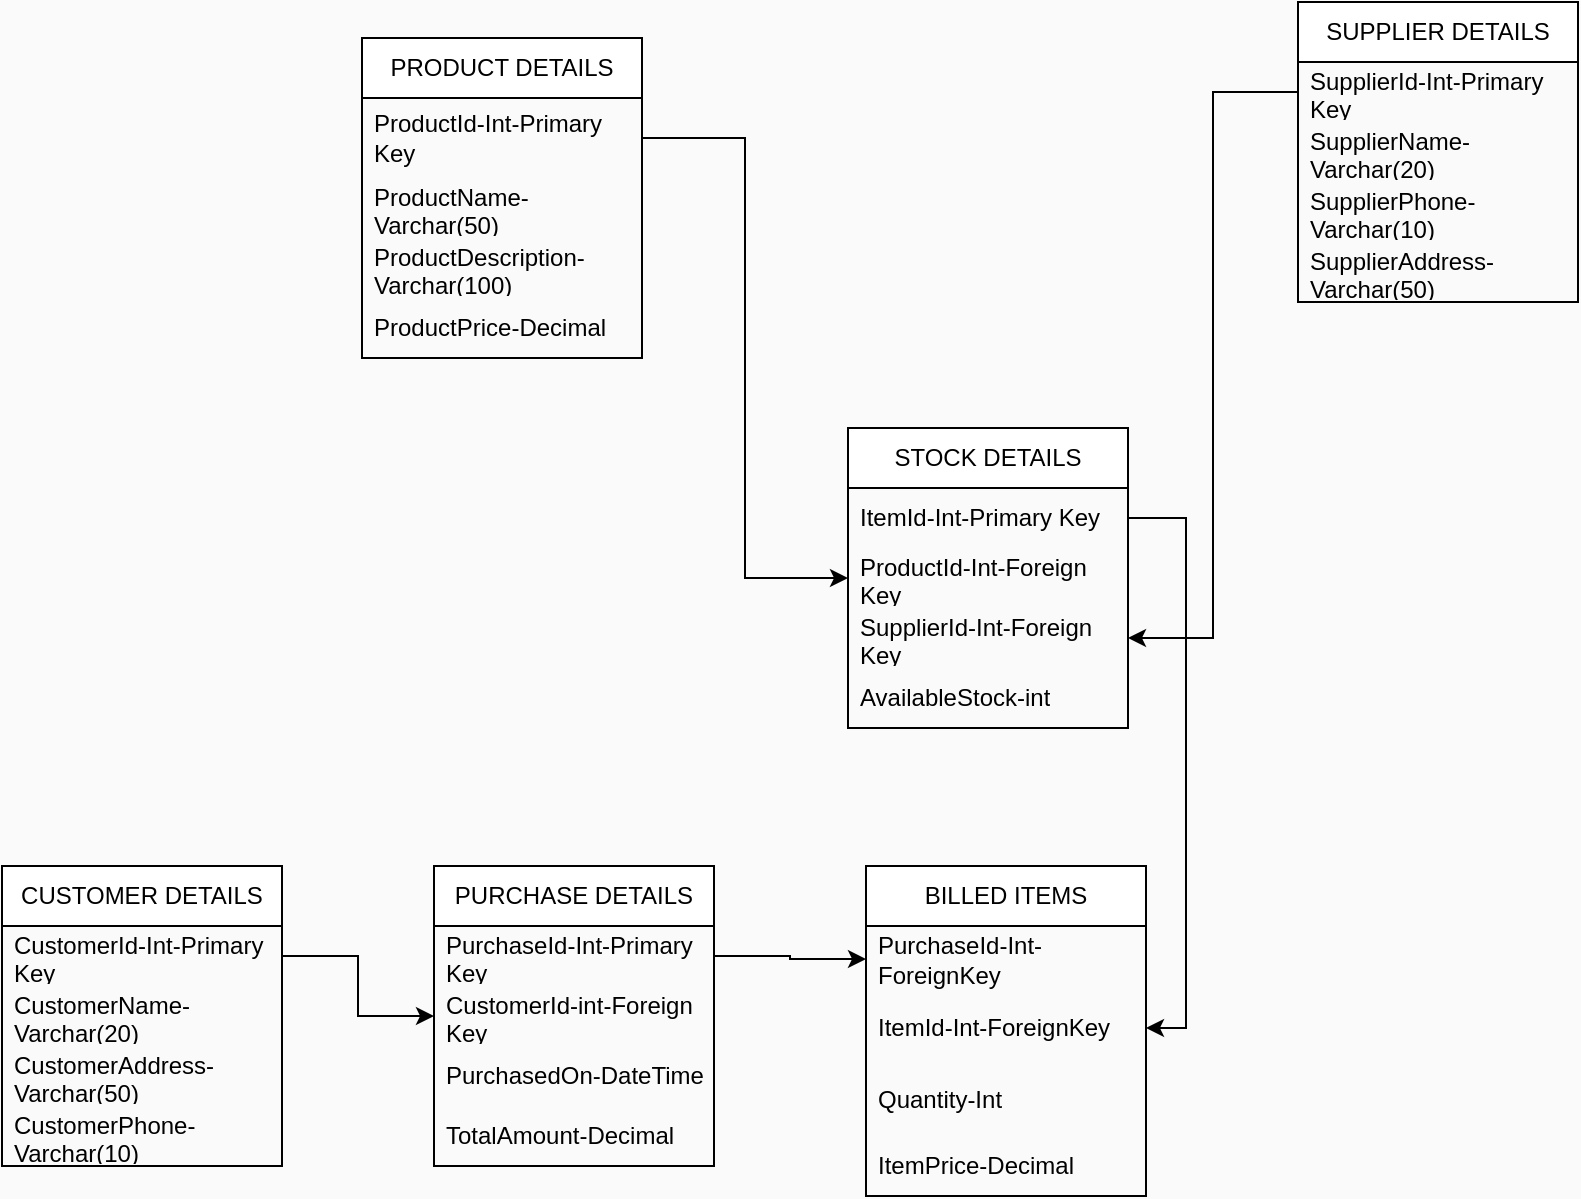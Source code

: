<mxfile version="24.3.1" type="device">
  <diagram name="Page-1" id="U4K2EVnBRlRW_GpABIXR">
    <mxGraphModel dx="1984" dy="1746" grid="1" gridSize="9" guides="1" tooltips="1" connect="1" arrows="1" fold="1" page="1" pageScale="1" pageWidth="850" pageHeight="1100" background="#fafafa" math="0" shadow="0">
      <root>
        <mxCell id="0" />
        <mxCell id="1" parent="0" />
        <mxCell id="Y06S6OtJI9VlS8_aOR3e-55" value="PRODUCT DETAILS" style="swimlane;fontStyle=0;childLayout=stackLayout;horizontal=1;startSize=30;horizontalStack=0;resizeParent=1;resizeParentMax=0;resizeLast=0;collapsible=1;marginBottom=0;whiteSpace=wrap;html=1;" vertex="1" parent="1">
          <mxGeometry x="162" y="-135" width="140" height="160" as="geometry" />
        </mxCell>
        <mxCell id="Y06S6OtJI9VlS8_aOR3e-56" value="ProductId-Int-Primary Key" style="text;strokeColor=none;fillColor=none;align=left;verticalAlign=middle;spacingLeft=4;spacingRight=4;overflow=hidden;points=[[0,0.5],[1,0.5]];portConstraint=eastwest;rotatable=0;whiteSpace=wrap;html=1;" vertex="1" parent="Y06S6OtJI9VlS8_aOR3e-55">
          <mxGeometry y="30" width="140" height="40" as="geometry" />
        </mxCell>
        <mxCell id="Y06S6OtJI9VlS8_aOR3e-57" value="ProductName-Varchar(50)" style="text;strokeColor=none;fillColor=none;align=left;verticalAlign=middle;spacingLeft=4;spacingRight=4;overflow=hidden;points=[[0,0.5],[1,0.5]];portConstraint=eastwest;rotatable=0;whiteSpace=wrap;html=1;" vertex="1" parent="Y06S6OtJI9VlS8_aOR3e-55">
          <mxGeometry y="70" width="140" height="30" as="geometry" />
        </mxCell>
        <mxCell id="Y06S6OtJI9VlS8_aOR3e-58" value="ProductDescription-Varchar(100)" style="text;strokeColor=none;fillColor=none;align=left;verticalAlign=middle;spacingLeft=4;spacingRight=4;overflow=hidden;points=[[0,0.5],[1,0.5]];portConstraint=eastwest;rotatable=0;whiteSpace=wrap;html=1;" vertex="1" parent="Y06S6OtJI9VlS8_aOR3e-55">
          <mxGeometry y="100" width="140" height="30" as="geometry" />
        </mxCell>
        <mxCell id="Y06S6OtJI9VlS8_aOR3e-89" value="ProductPrice-Decimal" style="text;strokeColor=none;fillColor=none;align=left;verticalAlign=middle;spacingLeft=4;spacingRight=4;overflow=hidden;points=[[0,0.5],[1,0.5]];portConstraint=eastwest;rotatable=0;whiteSpace=wrap;html=1;" vertex="1" parent="Y06S6OtJI9VlS8_aOR3e-55">
          <mxGeometry y="130" width="140" height="30" as="geometry" />
        </mxCell>
        <mxCell id="Y06S6OtJI9VlS8_aOR3e-60" value="SUPPLIER DETAILS" style="swimlane;fontStyle=0;childLayout=stackLayout;horizontal=1;startSize=30;horizontalStack=0;resizeParent=1;resizeParentMax=0;resizeLast=0;collapsible=1;marginBottom=0;whiteSpace=wrap;html=1;" vertex="1" parent="1">
          <mxGeometry x="630" y="-153" width="140" height="150" as="geometry" />
        </mxCell>
        <mxCell id="Y06S6OtJI9VlS8_aOR3e-61" value="SupplierId-Int-Primary Key" style="text;strokeColor=none;fillColor=none;align=left;verticalAlign=middle;spacingLeft=4;spacingRight=4;overflow=hidden;points=[[0,0.5],[1,0.5]];portConstraint=eastwest;rotatable=0;whiteSpace=wrap;html=1;" vertex="1" parent="Y06S6OtJI9VlS8_aOR3e-60">
          <mxGeometry y="30" width="140" height="30" as="geometry" />
        </mxCell>
        <mxCell id="Y06S6OtJI9VlS8_aOR3e-62" value="SupplierName-Varchar(20)" style="text;strokeColor=none;fillColor=none;align=left;verticalAlign=middle;spacingLeft=4;spacingRight=4;overflow=hidden;points=[[0,0.5],[1,0.5]];portConstraint=eastwest;rotatable=0;whiteSpace=wrap;html=1;" vertex="1" parent="Y06S6OtJI9VlS8_aOR3e-60">
          <mxGeometry y="60" width="140" height="30" as="geometry" />
        </mxCell>
        <mxCell id="Y06S6OtJI9VlS8_aOR3e-76" value="SupplierPhone-Varchar(10)" style="text;strokeColor=none;fillColor=none;align=left;verticalAlign=middle;spacingLeft=4;spacingRight=4;overflow=hidden;points=[[0,0.5],[1,0.5]];portConstraint=eastwest;rotatable=0;whiteSpace=wrap;html=1;" vertex="1" parent="Y06S6OtJI9VlS8_aOR3e-60">
          <mxGeometry y="90" width="140" height="30" as="geometry" />
        </mxCell>
        <mxCell id="Y06S6OtJI9VlS8_aOR3e-77" value="SupplierAddress-Varchar(50)" style="text;strokeColor=none;fillColor=none;align=left;verticalAlign=middle;spacingLeft=4;spacingRight=4;overflow=hidden;points=[[0,0.5],[1,0.5]];portConstraint=eastwest;rotatable=0;whiteSpace=wrap;html=1;" vertex="1" parent="Y06S6OtJI9VlS8_aOR3e-60">
          <mxGeometry y="120" width="140" height="30" as="geometry" />
        </mxCell>
        <mxCell id="Y06S6OtJI9VlS8_aOR3e-65" value="CUSTOMER DETAILS" style="swimlane;fontStyle=0;childLayout=stackLayout;horizontal=1;startSize=30;horizontalStack=0;resizeParent=1;resizeParentMax=0;resizeLast=0;collapsible=1;marginBottom=0;whiteSpace=wrap;html=1;" vertex="1" parent="1">
          <mxGeometry x="-18" y="279" width="140" height="150" as="geometry" />
        </mxCell>
        <mxCell id="Y06S6OtJI9VlS8_aOR3e-66" value="CustomerId-Int-Primary Key" style="text;strokeColor=none;fillColor=none;align=left;verticalAlign=middle;spacingLeft=4;spacingRight=4;overflow=hidden;points=[[0,0.5],[1,0.5]];portConstraint=eastwest;rotatable=0;whiteSpace=wrap;html=1;" vertex="1" parent="Y06S6OtJI9VlS8_aOR3e-65">
          <mxGeometry y="30" width="140" height="30" as="geometry" />
        </mxCell>
        <mxCell id="Y06S6OtJI9VlS8_aOR3e-67" value="CustomerName-Varchar(20)" style="text;strokeColor=none;fillColor=none;align=left;verticalAlign=middle;spacingLeft=4;spacingRight=4;overflow=hidden;points=[[0,0.5],[1,0.5]];portConstraint=eastwest;rotatable=0;whiteSpace=wrap;html=1;" vertex="1" parent="Y06S6OtJI9VlS8_aOR3e-65">
          <mxGeometry y="60" width="140" height="30" as="geometry" />
        </mxCell>
        <mxCell id="Y06S6OtJI9VlS8_aOR3e-75" value="CustomerAddress-Varchar(50)" style="text;strokeColor=none;fillColor=none;align=left;verticalAlign=middle;spacingLeft=4;spacingRight=4;overflow=hidden;points=[[0,0.5],[1,0.5]];portConstraint=eastwest;rotatable=0;whiteSpace=wrap;html=1;" vertex="1" parent="Y06S6OtJI9VlS8_aOR3e-65">
          <mxGeometry y="90" width="140" height="30" as="geometry" />
        </mxCell>
        <mxCell id="Y06S6OtJI9VlS8_aOR3e-74" value="CustomerPhone-Varchar(10)" style="text;strokeColor=none;fillColor=none;align=left;verticalAlign=middle;spacingLeft=4;spacingRight=4;overflow=hidden;points=[[0,0.5],[1,0.5]];portConstraint=eastwest;rotatable=0;whiteSpace=wrap;html=1;" vertex="1" parent="Y06S6OtJI9VlS8_aOR3e-65">
          <mxGeometry y="120" width="140" height="30" as="geometry" />
        </mxCell>
        <mxCell id="Y06S6OtJI9VlS8_aOR3e-78" value="STOCK DETAILS" style="swimlane;fontStyle=0;childLayout=stackLayout;horizontal=1;startSize=30;horizontalStack=0;resizeParent=1;resizeParentMax=0;resizeLast=0;collapsible=1;marginBottom=0;whiteSpace=wrap;html=1;" vertex="1" parent="1">
          <mxGeometry x="405" y="60" width="140" height="150" as="geometry" />
        </mxCell>
        <mxCell id="Y06S6OtJI9VlS8_aOR3e-84" value="ItemId-Int-Primary Key" style="text;strokeColor=none;fillColor=none;align=left;verticalAlign=middle;spacingLeft=4;spacingRight=4;overflow=hidden;points=[[0,0.5],[1,0.5]];portConstraint=eastwest;rotatable=0;whiteSpace=wrap;html=1;" vertex="1" parent="Y06S6OtJI9VlS8_aOR3e-78">
          <mxGeometry y="30" width="140" height="30" as="geometry" />
        </mxCell>
        <mxCell id="Y06S6OtJI9VlS8_aOR3e-79" value="ProductId-Int-Foreign Key" style="text;strokeColor=none;fillColor=none;align=left;verticalAlign=middle;spacingLeft=4;spacingRight=4;overflow=hidden;points=[[0,0.5],[1,0.5]];portConstraint=eastwest;rotatable=0;whiteSpace=wrap;html=1;" vertex="1" parent="Y06S6OtJI9VlS8_aOR3e-78">
          <mxGeometry y="60" width="140" height="30" as="geometry" />
        </mxCell>
        <mxCell id="Y06S6OtJI9VlS8_aOR3e-80" value="SupplierId-Int-Foreign Key" style="text;strokeColor=none;fillColor=none;align=left;verticalAlign=middle;spacingLeft=4;spacingRight=4;overflow=hidden;points=[[0,0.5],[1,0.5]];portConstraint=eastwest;rotatable=0;whiteSpace=wrap;html=1;" vertex="1" parent="Y06S6OtJI9VlS8_aOR3e-78">
          <mxGeometry y="90" width="140" height="30" as="geometry" />
        </mxCell>
        <mxCell id="Y06S6OtJI9VlS8_aOR3e-81" value="AvailableStock-int" style="text;strokeColor=none;fillColor=none;align=left;verticalAlign=middle;spacingLeft=4;spacingRight=4;overflow=hidden;points=[[0,0.5],[1,0.5]];portConstraint=eastwest;rotatable=0;whiteSpace=wrap;html=1;" vertex="1" parent="Y06S6OtJI9VlS8_aOR3e-78">
          <mxGeometry y="120" width="140" height="30" as="geometry" />
        </mxCell>
        <mxCell id="Y06S6OtJI9VlS8_aOR3e-82" style="edgeStyle=orthogonalEdgeStyle;rounded=0;orthogonalLoop=1;jettySize=auto;html=1;entryX=0;entryY=0.5;entryDx=0;entryDy=0;" edge="1" parent="1" source="Y06S6OtJI9VlS8_aOR3e-56" target="Y06S6OtJI9VlS8_aOR3e-79">
          <mxGeometry relative="1" as="geometry" />
        </mxCell>
        <mxCell id="Y06S6OtJI9VlS8_aOR3e-83" style="edgeStyle=orthogonalEdgeStyle;rounded=0;orthogonalLoop=1;jettySize=auto;html=1;entryX=1;entryY=0.5;entryDx=0;entryDy=0;" edge="1" parent="1" source="Y06S6OtJI9VlS8_aOR3e-61" target="Y06S6OtJI9VlS8_aOR3e-80">
          <mxGeometry relative="1" as="geometry" />
        </mxCell>
        <mxCell id="Y06S6OtJI9VlS8_aOR3e-85" value="PURCHASE DETAILS" style="swimlane;fontStyle=0;childLayout=stackLayout;horizontal=1;startSize=30;horizontalStack=0;resizeParent=1;resizeParentMax=0;resizeLast=0;collapsible=1;marginBottom=0;whiteSpace=wrap;html=1;" vertex="1" parent="1">
          <mxGeometry x="198" y="279" width="140" height="150" as="geometry" />
        </mxCell>
        <mxCell id="Y06S6OtJI9VlS8_aOR3e-86" value="PurchaseId-Int-Primary Key" style="text;strokeColor=none;fillColor=none;align=left;verticalAlign=middle;spacingLeft=4;spacingRight=4;overflow=hidden;points=[[0,0.5],[1,0.5]];portConstraint=eastwest;rotatable=0;whiteSpace=wrap;html=1;" vertex="1" parent="Y06S6OtJI9VlS8_aOR3e-85">
          <mxGeometry y="30" width="140" height="30" as="geometry" />
        </mxCell>
        <mxCell id="Y06S6OtJI9VlS8_aOR3e-87" value="CustomerId-int-Foreign Key" style="text;strokeColor=none;fillColor=none;align=left;verticalAlign=middle;spacingLeft=4;spacingRight=4;overflow=hidden;points=[[0,0.5],[1,0.5]];portConstraint=eastwest;rotatable=0;whiteSpace=wrap;html=1;" vertex="1" parent="Y06S6OtJI9VlS8_aOR3e-85">
          <mxGeometry y="60" width="140" height="30" as="geometry" />
        </mxCell>
        <mxCell id="Y06S6OtJI9VlS8_aOR3e-88" value="PurchasedOn-DateTime" style="text;strokeColor=none;fillColor=none;align=left;verticalAlign=middle;spacingLeft=4;spacingRight=4;overflow=hidden;points=[[0,0.5],[1,0.5]];portConstraint=eastwest;rotatable=0;whiteSpace=wrap;html=1;" vertex="1" parent="Y06S6OtJI9VlS8_aOR3e-85">
          <mxGeometry y="90" width="140" height="30" as="geometry" />
        </mxCell>
        <mxCell id="Y06S6OtJI9VlS8_aOR3e-99" value="TotalAmount-Decimal" style="text;strokeColor=none;fillColor=none;align=left;verticalAlign=middle;spacingLeft=4;spacingRight=4;overflow=hidden;points=[[0,0.5],[1,0.5]];portConstraint=eastwest;rotatable=0;whiteSpace=wrap;html=1;" vertex="1" parent="Y06S6OtJI9VlS8_aOR3e-85">
          <mxGeometry y="120" width="140" height="30" as="geometry" />
        </mxCell>
        <mxCell id="Y06S6OtJI9VlS8_aOR3e-91" value="BILLED ITEMS" style="swimlane;fontStyle=0;childLayout=stackLayout;horizontal=1;startSize=30;horizontalStack=0;resizeParent=1;resizeParentMax=0;resizeLast=0;collapsible=1;marginBottom=0;whiteSpace=wrap;html=1;" vertex="1" parent="1">
          <mxGeometry x="414" y="279" width="140" height="165" as="geometry" />
        </mxCell>
        <mxCell id="Y06S6OtJI9VlS8_aOR3e-92" value="PurchaseId-Int-ForeignKey" style="text;strokeColor=none;fillColor=none;align=left;verticalAlign=middle;spacingLeft=4;spacingRight=4;overflow=hidden;points=[[0,0.5],[1,0.5]];portConstraint=eastwest;rotatable=0;whiteSpace=wrap;html=1;" vertex="1" parent="Y06S6OtJI9VlS8_aOR3e-91">
          <mxGeometry y="30" width="140" height="33" as="geometry" />
        </mxCell>
        <mxCell id="Y06S6OtJI9VlS8_aOR3e-93" value="ItemId-Int-ForeignKey" style="text;strokeColor=none;fillColor=none;align=left;verticalAlign=middle;spacingLeft=4;spacingRight=4;overflow=hidden;points=[[0,0.5],[1,0.5]];portConstraint=eastwest;rotatable=0;whiteSpace=wrap;html=1;" vertex="1" parent="Y06S6OtJI9VlS8_aOR3e-91">
          <mxGeometry y="63" width="140" height="36" as="geometry" />
        </mxCell>
        <mxCell id="Y06S6OtJI9VlS8_aOR3e-94" value="Quantity-Int" style="text;strokeColor=none;fillColor=none;align=left;verticalAlign=middle;spacingLeft=4;spacingRight=4;overflow=hidden;points=[[0,0.5],[1,0.5]];portConstraint=eastwest;rotatable=0;whiteSpace=wrap;html=1;" vertex="1" parent="Y06S6OtJI9VlS8_aOR3e-91">
          <mxGeometry y="99" width="140" height="36" as="geometry" />
        </mxCell>
        <mxCell id="Y06S6OtJI9VlS8_aOR3e-104" value="ItemPrice-Decimal" style="text;strokeColor=none;fillColor=none;align=left;verticalAlign=middle;spacingLeft=4;spacingRight=4;overflow=hidden;points=[[0,0.5],[1,0.5]];portConstraint=eastwest;rotatable=0;whiteSpace=wrap;html=1;" vertex="1" parent="Y06S6OtJI9VlS8_aOR3e-91">
          <mxGeometry y="135" width="140" height="30" as="geometry" />
        </mxCell>
        <mxCell id="Y06S6OtJI9VlS8_aOR3e-110" style="edgeStyle=orthogonalEdgeStyle;rounded=0;orthogonalLoop=1;jettySize=auto;html=1;entryX=1;entryY=0.5;entryDx=0;entryDy=0;" edge="1" parent="1" source="Y06S6OtJI9VlS8_aOR3e-84" target="Y06S6OtJI9VlS8_aOR3e-93">
          <mxGeometry relative="1" as="geometry" />
        </mxCell>
        <mxCell id="Y06S6OtJI9VlS8_aOR3e-111" style="edgeStyle=orthogonalEdgeStyle;rounded=0;orthogonalLoop=1;jettySize=auto;html=1;" edge="1" parent="1" source="Y06S6OtJI9VlS8_aOR3e-86" target="Y06S6OtJI9VlS8_aOR3e-92">
          <mxGeometry relative="1" as="geometry" />
        </mxCell>
        <mxCell id="Y06S6OtJI9VlS8_aOR3e-112" style="edgeStyle=orthogonalEdgeStyle;rounded=0;orthogonalLoop=1;jettySize=auto;html=1;entryX=0;entryY=0.5;entryDx=0;entryDy=0;" edge="1" parent="1" source="Y06S6OtJI9VlS8_aOR3e-66" target="Y06S6OtJI9VlS8_aOR3e-87">
          <mxGeometry relative="1" as="geometry" />
        </mxCell>
      </root>
    </mxGraphModel>
  </diagram>
</mxfile>
